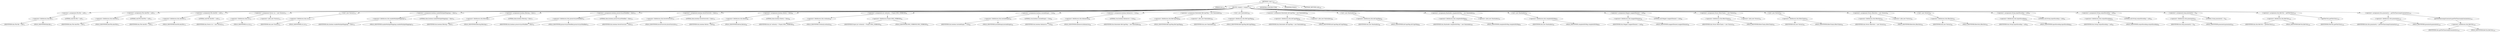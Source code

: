 digraph "&lt;init&gt;" {  
"221" [label = <(METHOD,&lt;init&gt;)<SUB>101</SUB>> ]
"222" [label = <(PARAM,this)<SUB>101</SUB>> ]
"223" [label = <(BLOCK,&lt;empty&gt;,&lt;empty&gt;)<SUB>101</SUB>> ]
"224" [label = <(&lt;operator&gt;.assignment,File file = null)<SUB>71</SUB>> ]
"225" [label = <(&lt;operator&gt;.fieldAccess,this.file)<SUB>71</SUB>> ]
"226" [label = <(IDENTIFIER,this,File file = null)<SUB>71</SUB>> ]
"227" [label = <(FIELD_IDENTIFIER,file,file)<SUB>71</SUB>> ]
"228" [label = <(LITERAL,null,File file = null)<SUB>71</SUB>> ]
"229" [label = <(&lt;operator&gt;.assignment,File destFile = null)<SUB>72</SUB>> ]
"230" [label = <(&lt;operator&gt;.fieldAccess,this.destFile)<SUB>72</SUB>> ]
"231" [label = <(IDENTIFIER,this,File destFile = null)<SUB>72</SUB>> ]
"232" [label = <(FIELD_IDENTIFIER,destFile,destFile)<SUB>72</SUB>> ]
"233" [label = <(LITERAL,null,File destFile = null)<SUB>72</SUB>> ]
"234" [label = <(&lt;operator&gt;.assignment,File destDir = null)<SUB>73</SUB>> ]
"235" [label = <(&lt;operator&gt;.fieldAccess,this.destDir)<SUB>73</SUB>> ]
"236" [label = <(IDENTIFIER,this,File destDir = null)<SUB>73</SUB>> ]
"237" [label = <(FIELD_IDENTIFIER,destDir,destDir)<SUB>73</SUB>> ]
"238" [label = <(LITERAL,null,File destDir = null)<SUB>73</SUB>> ]
"239" [label = <(&lt;operator&gt;.assignment,Vector rcs = new Vector())<SUB>74</SUB>> ]
"240" [label = <(&lt;operator&gt;.fieldAccess,this.rcs)<SUB>74</SUB>> ]
"241" [label = <(IDENTIFIER,this,Vector rcs = new Vector())<SUB>74</SUB>> ]
"242" [label = <(FIELD_IDENTIFIER,rcs,rcs)<SUB>74</SUB>> ]
"243" [label = <(&lt;operator&gt;.alloc,new Vector())<SUB>74</SUB>> ]
"244" [label = <(&lt;init&gt;,new Vector())<SUB>74</SUB>> ]
"245" [label = <(&lt;operator&gt;.fieldAccess,this.rcs)<SUB>74</SUB>> ]
"246" [label = <(IDENTIFIER,this,new Vector())<SUB>74</SUB>> ]
"247" [label = <(FIELD_IDENTIFIER,rcs,rcs)<SUB>74</SUB>> ]
"248" [label = <(&lt;operator&gt;.assignment,boolean enableMultipleMappings = false)<SUB>76</SUB>> ]
"249" [label = <(&lt;operator&gt;.fieldAccess,this.enableMultipleMappings)<SUB>76</SUB>> ]
"250" [label = <(IDENTIFIER,this,boolean enableMultipleMappings = false)<SUB>76</SUB>> ]
"251" [label = <(FIELD_IDENTIFIER,enableMultipleMappings,enableMultipleMappings)<SUB>76</SUB>> ]
"252" [label = <(LITERAL,false,boolean enableMultipleMappings = false)<SUB>76</SUB>> ]
"253" [label = <(&lt;operator&gt;.assignment,boolean filtering = false)<SUB>77</SUB>> ]
"254" [label = <(&lt;operator&gt;.fieldAccess,this.filtering)<SUB>77</SUB>> ]
"255" [label = <(IDENTIFIER,this,boolean filtering = false)<SUB>77</SUB>> ]
"256" [label = <(FIELD_IDENTIFIER,filtering,filtering)<SUB>77</SUB>> ]
"257" [label = <(LITERAL,false,boolean filtering = false)<SUB>77</SUB>> ]
"258" [label = <(&lt;operator&gt;.assignment,boolean preserveLastModified = false)<SUB>78</SUB>> ]
"259" [label = <(&lt;operator&gt;.fieldAccess,this.preserveLastModified)<SUB>78</SUB>> ]
"260" [label = <(IDENTIFIER,this,boolean preserveLastModified = false)<SUB>78</SUB>> ]
"261" [label = <(FIELD_IDENTIFIER,preserveLastModified,preserveLastModified)<SUB>78</SUB>> ]
"262" [label = <(LITERAL,false,boolean preserveLastModified = false)<SUB>78</SUB>> ]
"263" [label = <(&lt;operator&gt;.assignment,boolean forceOverwrite = false)<SUB>79</SUB>> ]
"264" [label = <(&lt;operator&gt;.fieldAccess,this.forceOverwrite)<SUB>79</SUB>> ]
"265" [label = <(IDENTIFIER,this,boolean forceOverwrite = false)<SUB>79</SUB>> ]
"266" [label = <(FIELD_IDENTIFIER,forceOverwrite,forceOverwrite)<SUB>79</SUB>> ]
"267" [label = <(LITERAL,false,boolean forceOverwrite = false)<SUB>79</SUB>> ]
"268" [label = <(&lt;operator&gt;.assignment,boolean flatten = false)<SUB>80</SUB>> ]
"269" [label = <(&lt;operator&gt;.fieldAccess,this.flatten)<SUB>80</SUB>> ]
"270" [label = <(IDENTIFIER,this,boolean flatten = false)<SUB>80</SUB>> ]
"271" [label = <(FIELD_IDENTIFIER,flatten,flatten)<SUB>80</SUB>> ]
"272" [label = <(LITERAL,false,boolean flatten = false)<SUB>80</SUB>> ]
"273" [label = <(&lt;operator&gt;.assignment,int verbosity = Project.MSG_VERBOSE)<SUB>81</SUB>> ]
"274" [label = <(&lt;operator&gt;.fieldAccess,this.verbosity)<SUB>81</SUB>> ]
"275" [label = <(IDENTIFIER,this,int verbosity = Project.MSG_VERBOSE)<SUB>81</SUB>> ]
"276" [label = <(FIELD_IDENTIFIER,verbosity,verbosity)<SUB>81</SUB>> ]
"277" [label = <(&lt;operator&gt;.fieldAccess,Project.MSG_VERBOSE)<SUB>81</SUB>> ]
"278" [label = <(IDENTIFIER,Project,int verbosity = Project.MSG_VERBOSE)<SUB>81</SUB>> ]
"279" [label = <(FIELD_IDENTIFIER,MSG_VERBOSE,MSG_VERBOSE)<SUB>81</SUB>> ]
"280" [label = <(&lt;operator&gt;.assignment,boolean includeEmpty = true)<SUB>82</SUB>> ]
"281" [label = <(&lt;operator&gt;.fieldAccess,this.includeEmpty)<SUB>82</SUB>> ]
"282" [label = <(IDENTIFIER,this,boolean includeEmpty = true)<SUB>82</SUB>> ]
"283" [label = <(FIELD_IDENTIFIER,includeEmpty,includeEmpty)<SUB>82</SUB>> ]
"284" [label = <(LITERAL,true,boolean includeEmpty = true)<SUB>82</SUB>> ]
"285" [label = <(&lt;operator&gt;.assignment,boolean failonerror = true)<SUB>83</SUB>> ]
"286" [label = <(&lt;operator&gt;.fieldAccess,this.failonerror)<SUB>83</SUB>> ]
"287" [label = <(IDENTIFIER,this,boolean failonerror = true)<SUB>83</SUB>> ]
"288" [label = <(FIELD_IDENTIFIER,failonerror,failonerror)<SUB>83</SUB>> ]
"289" [label = <(LITERAL,true,boolean failonerror = true)<SUB>83</SUB>> ]
"290" [label = <(&lt;operator&gt;.assignment,Hashtable fileCopyMap = new Hashtable())<SUB>85</SUB>> ]
"291" [label = <(&lt;operator&gt;.fieldAccess,this.fileCopyMap)<SUB>85</SUB>> ]
"292" [label = <(IDENTIFIER,this,Hashtable fileCopyMap = new Hashtable())<SUB>85</SUB>> ]
"293" [label = <(FIELD_IDENTIFIER,fileCopyMap,fileCopyMap)<SUB>85</SUB>> ]
"294" [label = <(&lt;operator&gt;.alloc,new Hashtable())<SUB>85</SUB>> ]
"295" [label = <(&lt;init&gt;,new Hashtable())<SUB>85</SUB>> ]
"296" [label = <(&lt;operator&gt;.fieldAccess,this.fileCopyMap)<SUB>85</SUB>> ]
"297" [label = <(IDENTIFIER,this,new Hashtable())<SUB>85</SUB>> ]
"298" [label = <(FIELD_IDENTIFIER,fileCopyMap,fileCopyMap)<SUB>85</SUB>> ]
"299" [label = <(&lt;operator&gt;.assignment,Hashtable dirCopyMap = new Hashtable())<SUB>86</SUB>> ]
"300" [label = <(&lt;operator&gt;.fieldAccess,this.dirCopyMap)<SUB>86</SUB>> ]
"301" [label = <(IDENTIFIER,this,Hashtable dirCopyMap = new Hashtable())<SUB>86</SUB>> ]
"302" [label = <(FIELD_IDENTIFIER,dirCopyMap,dirCopyMap)<SUB>86</SUB>> ]
"303" [label = <(&lt;operator&gt;.alloc,new Hashtable())<SUB>86</SUB>> ]
"304" [label = <(&lt;init&gt;,new Hashtable())<SUB>86</SUB>> ]
"305" [label = <(&lt;operator&gt;.fieldAccess,this.dirCopyMap)<SUB>86</SUB>> ]
"306" [label = <(IDENTIFIER,this,new Hashtable())<SUB>86</SUB>> ]
"307" [label = <(FIELD_IDENTIFIER,dirCopyMap,dirCopyMap)<SUB>86</SUB>> ]
"308" [label = <(&lt;operator&gt;.assignment,Hashtable completeDirMap = new Hashtable())<SUB>87</SUB>> ]
"309" [label = <(&lt;operator&gt;.fieldAccess,this.completeDirMap)<SUB>87</SUB>> ]
"310" [label = <(IDENTIFIER,this,Hashtable completeDirMap = new Hashtable())<SUB>87</SUB>> ]
"311" [label = <(FIELD_IDENTIFIER,completeDirMap,completeDirMap)<SUB>87</SUB>> ]
"312" [label = <(&lt;operator&gt;.alloc,new Hashtable())<SUB>87</SUB>> ]
"313" [label = <(&lt;init&gt;,new Hashtable())<SUB>87</SUB>> ]
"314" [label = <(&lt;operator&gt;.fieldAccess,this.completeDirMap)<SUB>87</SUB>> ]
"315" [label = <(IDENTIFIER,this,new Hashtable())<SUB>87</SUB>> ]
"316" [label = <(FIELD_IDENTIFIER,completeDirMap,completeDirMap)<SUB>87</SUB>> ]
"317" [label = <(&lt;operator&gt;.assignment,Mapper mapperElement = null)<SUB>89</SUB>> ]
"318" [label = <(&lt;operator&gt;.fieldAccess,this.mapperElement)<SUB>89</SUB>> ]
"319" [label = <(IDENTIFIER,this,Mapper mapperElement = null)<SUB>89</SUB>> ]
"320" [label = <(FIELD_IDENTIFIER,mapperElement,mapperElement)<SUB>89</SUB>> ]
"321" [label = <(LITERAL,null,Mapper mapperElement = null)<SUB>89</SUB>> ]
"322" [label = <(&lt;operator&gt;.assignment,Vector filterChains = new Vector())<SUB>91</SUB>> ]
"323" [label = <(&lt;operator&gt;.fieldAccess,this.filterChains)<SUB>91</SUB>> ]
"324" [label = <(IDENTIFIER,this,Vector filterChains = new Vector())<SUB>91</SUB>> ]
"325" [label = <(FIELD_IDENTIFIER,filterChains,filterChains)<SUB>91</SUB>> ]
"326" [label = <(&lt;operator&gt;.alloc,new Vector())<SUB>91</SUB>> ]
"327" [label = <(&lt;init&gt;,new Vector())<SUB>91</SUB>> ]
"328" [label = <(&lt;operator&gt;.fieldAccess,this.filterChains)<SUB>91</SUB>> ]
"329" [label = <(IDENTIFIER,this,new Vector())<SUB>91</SUB>> ]
"330" [label = <(FIELD_IDENTIFIER,filterChains,filterChains)<SUB>91</SUB>> ]
"331" [label = <(&lt;operator&gt;.assignment,Vector filterSets = new Vector())<SUB>92</SUB>> ]
"332" [label = <(&lt;operator&gt;.fieldAccess,this.filterSets)<SUB>92</SUB>> ]
"333" [label = <(IDENTIFIER,this,Vector filterSets = new Vector())<SUB>92</SUB>> ]
"334" [label = <(FIELD_IDENTIFIER,filterSets,filterSets)<SUB>92</SUB>> ]
"335" [label = <(&lt;operator&gt;.alloc,new Vector())<SUB>92</SUB>> ]
"336" [label = <(&lt;init&gt;,new Vector())<SUB>92</SUB>> ]
"337" [label = <(&lt;operator&gt;.fieldAccess,this.filterSets)<SUB>92</SUB>> ]
"338" [label = <(IDENTIFIER,this,new Vector())<SUB>92</SUB>> ]
"339" [label = <(FIELD_IDENTIFIER,filterSets,filterSets)<SUB>92</SUB>> ]
"340" [label = <(&lt;operator&gt;.assignment,String inputEncoding = null)<SUB>93</SUB>> ]
"341" [label = <(&lt;operator&gt;.fieldAccess,this.inputEncoding)<SUB>93</SUB>> ]
"342" [label = <(IDENTIFIER,this,String inputEncoding = null)<SUB>93</SUB>> ]
"343" [label = <(FIELD_IDENTIFIER,inputEncoding,inputEncoding)<SUB>93</SUB>> ]
"344" [label = <(LITERAL,null,String inputEncoding = null)<SUB>93</SUB>> ]
"345" [label = <(&lt;operator&gt;.assignment,String outputEncoding = null)<SUB>94</SUB>> ]
"346" [label = <(&lt;operator&gt;.fieldAccess,this.outputEncoding)<SUB>94</SUB>> ]
"347" [label = <(IDENTIFIER,this,String outputEncoding = null)<SUB>94</SUB>> ]
"348" [label = <(FIELD_IDENTIFIER,outputEncoding,outputEncoding)<SUB>94</SUB>> ]
"349" [label = <(LITERAL,null,String outputEncoding = null)<SUB>94</SUB>> ]
"350" [label = <(&lt;operator&gt;.assignment,long granularity = 0)<SUB>95</SUB>> ]
"351" [label = <(&lt;operator&gt;.fieldAccess,this.granularity)<SUB>95</SUB>> ]
"352" [label = <(IDENTIFIER,this,long granularity = 0)<SUB>95</SUB>> ]
"353" [label = <(FIELD_IDENTIFIER,granularity,granularity)<SUB>95</SUB>> ]
"354" [label = <(LITERAL,0,long granularity = 0)<SUB>95</SUB>> ]
"355" [label = <(&lt;operator&gt;.assignment,this.fileUtils = getFileUtils())<SUB>102</SUB>> ]
"356" [label = <(&lt;operator&gt;.fieldAccess,this.fileUtils)<SUB>102</SUB>> ]
"357" [label = <(IDENTIFIER,this,this.fileUtils = getFileUtils())<SUB>102</SUB>> ]
"358" [label = <(FIELD_IDENTIFIER,fileUtils,fileUtils)<SUB>102</SUB>> ]
"359" [label = <(getFileUtils,getFileUtils())<SUB>102</SUB>> ]
"360" [label = <(IDENTIFIER,FileUtils,getFileUtils())<SUB>102</SUB>> ]
"361" [label = <(&lt;operator&gt;.assignment,this.granularity = getFileTimestampGranularity())<SUB>103</SUB>> ]
"362" [label = <(&lt;operator&gt;.fieldAccess,this.granularity)<SUB>103</SUB>> ]
"363" [label = <(IDENTIFIER,this,this.granularity = getFileTimestampGranularity())<SUB>103</SUB>> ]
"364" [label = <(FIELD_IDENTIFIER,granularity,granularity)<SUB>103</SUB>> ]
"365" [label = <(getFileTimestampGranularity,getFileTimestampGranularity())<SUB>103</SUB>> ]
"366" [label = <(&lt;operator&gt;.fieldAccess,this.fileUtils)<SUB>103</SUB>> ]
"367" [label = <(IDENTIFIER,this,getFileTimestampGranularity())<SUB>103</SUB>> ]
"368" [label = <(FIELD_IDENTIFIER,fileUtils,fileUtils)<SUB>103</SUB>> ]
"369" [label = <(MODIFIER,CONSTRUCTOR)> ]
"370" [label = <(MODIFIER,PUBLIC)> ]
"371" [label = <(METHOD_RETURN,void)<SUB>104</SUB>> ]
  "221" -> "222" 
  "221" -> "223" 
  "221" -> "369" 
  "221" -> "370" 
  "221" -> "371" 
  "223" -> "224" 
  "223" -> "229" 
  "223" -> "234" 
  "223" -> "239" 
  "223" -> "244" 
  "223" -> "248" 
  "223" -> "253" 
  "223" -> "258" 
  "223" -> "263" 
  "223" -> "268" 
  "223" -> "273" 
  "223" -> "280" 
  "223" -> "285" 
  "223" -> "290" 
  "223" -> "295" 
  "223" -> "299" 
  "223" -> "304" 
  "223" -> "308" 
  "223" -> "313" 
  "223" -> "317" 
  "223" -> "322" 
  "223" -> "327" 
  "223" -> "331" 
  "223" -> "336" 
  "223" -> "340" 
  "223" -> "345" 
  "223" -> "350" 
  "223" -> "355" 
  "223" -> "361" 
  "224" -> "225" 
  "224" -> "228" 
  "225" -> "226" 
  "225" -> "227" 
  "229" -> "230" 
  "229" -> "233" 
  "230" -> "231" 
  "230" -> "232" 
  "234" -> "235" 
  "234" -> "238" 
  "235" -> "236" 
  "235" -> "237" 
  "239" -> "240" 
  "239" -> "243" 
  "240" -> "241" 
  "240" -> "242" 
  "244" -> "245" 
  "245" -> "246" 
  "245" -> "247" 
  "248" -> "249" 
  "248" -> "252" 
  "249" -> "250" 
  "249" -> "251" 
  "253" -> "254" 
  "253" -> "257" 
  "254" -> "255" 
  "254" -> "256" 
  "258" -> "259" 
  "258" -> "262" 
  "259" -> "260" 
  "259" -> "261" 
  "263" -> "264" 
  "263" -> "267" 
  "264" -> "265" 
  "264" -> "266" 
  "268" -> "269" 
  "268" -> "272" 
  "269" -> "270" 
  "269" -> "271" 
  "273" -> "274" 
  "273" -> "277" 
  "274" -> "275" 
  "274" -> "276" 
  "277" -> "278" 
  "277" -> "279" 
  "280" -> "281" 
  "280" -> "284" 
  "281" -> "282" 
  "281" -> "283" 
  "285" -> "286" 
  "285" -> "289" 
  "286" -> "287" 
  "286" -> "288" 
  "290" -> "291" 
  "290" -> "294" 
  "291" -> "292" 
  "291" -> "293" 
  "295" -> "296" 
  "296" -> "297" 
  "296" -> "298" 
  "299" -> "300" 
  "299" -> "303" 
  "300" -> "301" 
  "300" -> "302" 
  "304" -> "305" 
  "305" -> "306" 
  "305" -> "307" 
  "308" -> "309" 
  "308" -> "312" 
  "309" -> "310" 
  "309" -> "311" 
  "313" -> "314" 
  "314" -> "315" 
  "314" -> "316" 
  "317" -> "318" 
  "317" -> "321" 
  "318" -> "319" 
  "318" -> "320" 
  "322" -> "323" 
  "322" -> "326" 
  "323" -> "324" 
  "323" -> "325" 
  "327" -> "328" 
  "328" -> "329" 
  "328" -> "330" 
  "331" -> "332" 
  "331" -> "335" 
  "332" -> "333" 
  "332" -> "334" 
  "336" -> "337" 
  "337" -> "338" 
  "337" -> "339" 
  "340" -> "341" 
  "340" -> "344" 
  "341" -> "342" 
  "341" -> "343" 
  "345" -> "346" 
  "345" -> "349" 
  "346" -> "347" 
  "346" -> "348" 
  "350" -> "351" 
  "350" -> "354" 
  "351" -> "352" 
  "351" -> "353" 
  "355" -> "356" 
  "355" -> "359" 
  "356" -> "357" 
  "356" -> "358" 
  "359" -> "360" 
  "361" -> "362" 
  "361" -> "365" 
  "362" -> "363" 
  "362" -> "364" 
  "365" -> "366" 
  "366" -> "367" 
  "366" -> "368" 
}
